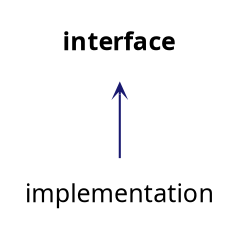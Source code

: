 digraph "interface"
{
 // INTERACTIVE_SVG=YES
 // LATEX_PDF_SIZE
  graph [];
  edge [fontname=Ubuntu labelfontsize=10 arrowhead=open arrowtail=open arrowsize=0.5];
  node [fontname=Ubuntu fontsize=12 shape=plaintext];
  Node1 [label=<<b>interface</b>> tooltip="https://en.wikipedia.org/wiki/Dependency_inversion_principle" ];
  Node1 -> Node2 [dir="back",color="midnightblue"style="solid"];
  Node2 [label="implementation" URL="$structimplementation.html" tooltip=" " ];
}
